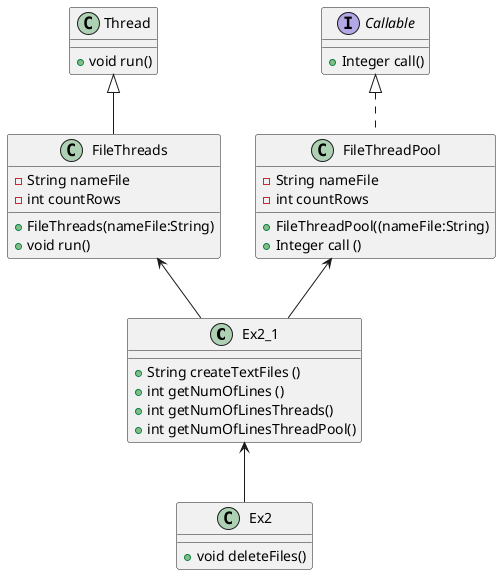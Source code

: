 @startuml
class Ex2_1{
+ String createTextFiles ()
+ int getNumOfLines ()
+ int getNumOfLinesThreads()
+ int getNumOfLinesThreadPool()
}
Ex2_1<--Ex2
FileThreads <-- Ex2_1
FileThreadPool <-- Ex2_1
class FileThreads extends Thread{
-String nameFile
-int countRows
+FileThreads(nameFile:String)
+void run()
}
class FileThreadPool implements Callable{
-String nameFile
-int countRows
+FileThreadPool((nameFile:String)
+Integer call ()
}
class Thread{
+void run()
}
Interface Callable{
+Integer call()
}
class Ex2{
+ void deleteFiles()
}
@enduml